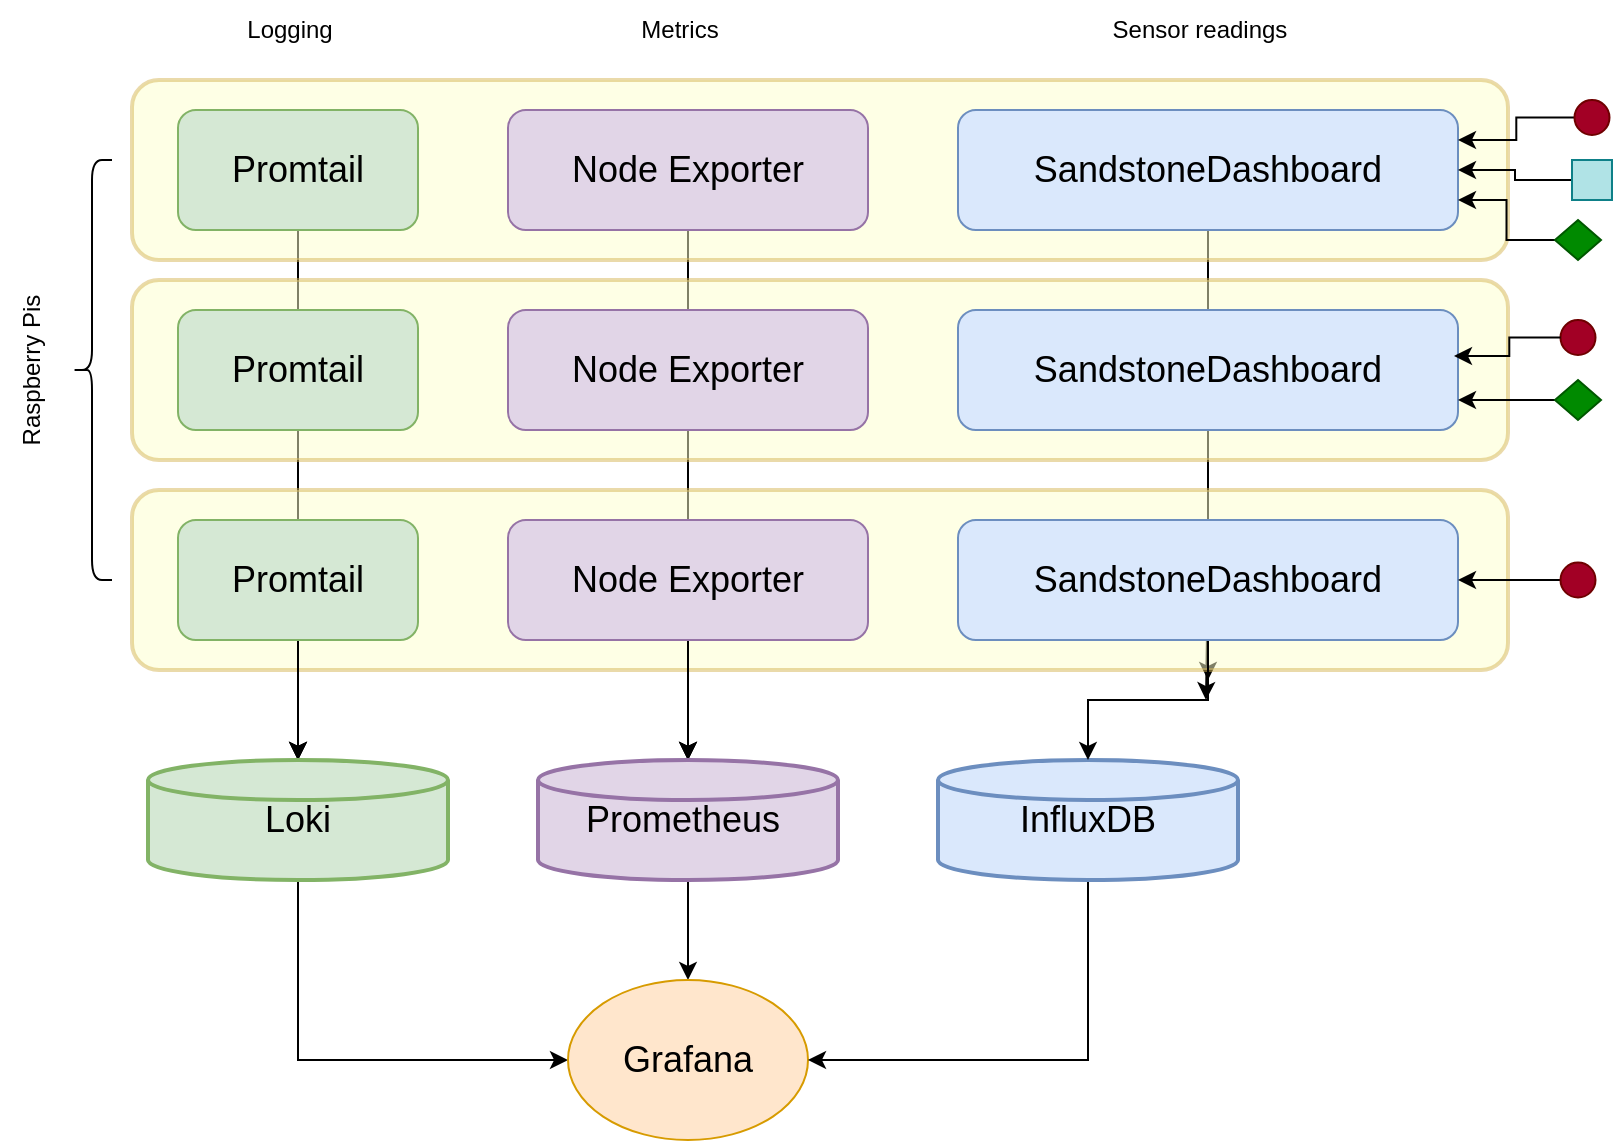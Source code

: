 <mxfile version="28.2.4">
  <diagram name="Page-1" id="yf4egsNU7Wt-wPh4UrxR">
    <mxGraphModel dx="1298" dy="872" grid="1" gridSize="10" guides="1" tooltips="1" connect="1" arrows="1" fold="1" page="1" pageScale="1" pageWidth="850" pageHeight="1100" math="0" shadow="0">
      <root>
        <mxCell id="0" />
        <mxCell id="1" parent="0" />
        <mxCell id="zQyselrina7Qtg77QxJP-37" style="edgeStyle=orthogonalEdgeStyle;rounded=0;orthogonalLoop=1;jettySize=auto;html=1;exitX=0.5;exitY=1;exitDx=0;exitDy=0;" edge="1" parent="1" source="zQyselrina7Qtg77QxJP-15">
          <mxGeometry relative="1" as="geometry">
            <mxPoint x="618" y="400" as="targetPoint" />
          </mxGeometry>
        </mxCell>
        <mxCell id="zQyselrina7Qtg77QxJP-36" style="edgeStyle=orthogonalEdgeStyle;rounded=0;orthogonalLoop=1;jettySize=auto;html=1;exitX=0.5;exitY=1;exitDx=0;exitDy=0;" edge="1" parent="1" source="zQyselrina7Qtg77QxJP-10">
          <mxGeometry relative="1" as="geometry">
            <mxPoint x="617" y="410" as="targetPoint" />
          </mxGeometry>
        </mxCell>
        <mxCell id="zQyselrina7Qtg77QxJP-28" style="edgeStyle=orthogonalEdgeStyle;rounded=0;orthogonalLoop=1;jettySize=auto;html=1;exitX=0.5;exitY=1;exitDx=0;exitDy=0;" edge="1" parent="1" source="zQyselrina7Qtg77QxJP-14">
          <mxGeometry relative="1" as="geometry">
            <mxPoint x="358" y="440" as="targetPoint" />
          </mxGeometry>
        </mxCell>
        <mxCell id="zQyselrina7Qtg77QxJP-27" style="edgeStyle=orthogonalEdgeStyle;rounded=0;orthogonalLoop=1;jettySize=auto;html=1;exitX=0.5;exitY=1;exitDx=0;exitDy=0;" edge="1" parent="1" source="zQyselrina7Qtg77QxJP-9">
          <mxGeometry relative="1" as="geometry">
            <mxPoint x="358" y="440" as="targetPoint" />
          </mxGeometry>
        </mxCell>
        <mxCell id="zQyselrina7Qtg77QxJP-23" style="edgeStyle=orthogonalEdgeStyle;rounded=0;orthogonalLoop=1;jettySize=auto;html=1;exitX=0.5;exitY=1;exitDx=0;exitDy=0;" edge="1" parent="1" source="zQyselrina7Qtg77QxJP-8">
          <mxGeometry relative="1" as="geometry">
            <mxPoint x="163" y="440" as="targetPoint" />
          </mxGeometry>
        </mxCell>
        <mxCell id="zQyselrina7Qtg77QxJP-24" style="edgeStyle=orthogonalEdgeStyle;rounded=0;orthogonalLoop=1;jettySize=auto;html=1;exitX=0.5;exitY=1;exitDx=0;exitDy=0;" edge="1" parent="1" source="zQyselrina7Qtg77QxJP-13">
          <mxGeometry relative="1" as="geometry">
            <mxPoint x="163" y="440" as="targetPoint" />
          </mxGeometry>
        </mxCell>
        <mxCell id="zQyselrina7Qtg77QxJP-3" value="" style="rounded=1;whiteSpace=wrap;html=1;strokeWidth=2;fillColor=#FDFFCC;strokeColor=#d6b656;opacity=50;" vertex="1" parent="1">
          <mxGeometry x="80" y="305" width="688" height="90" as="geometry" />
        </mxCell>
        <mxCell id="uudMKvlxQ56GgilSsbFp-9" value="" style="edgeStyle=orthogonalEdgeStyle;rounded=0;orthogonalLoop=1;jettySize=auto;html=1;" parent="1" source="uudMKvlxQ56GgilSsbFp-6" target="uudMKvlxQ56GgilSsbFp-7" edge="1">
          <mxGeometry relative="1" as="geometry" />
        </mxCell>
        <mxCell id="uudMKvlxQ56GgilSsbFp-6" value="&lt;font style=&quot;font-size: 18px;&quot;&gt;Promtail&lt;/font&gt;" style="rounded=1;whiteSpace=wrap;html=1;fillColor=#d5e8d4;strokeColor=#82b366;" parent="1" vertex="1">
          <mxGeometry x="103" y="320" width="120" height="60" as="geometry" />
        </mxCell>
        <mxCell id="uudMKvlxQ56GgilSsbFp-14" style="edgeStyle=orthogonalEdgeStyle;rounded=0;orthogonalLoop=1;jettySize=auto;html=1;entryX=0;entryY=0.5;entryDx=0;entryDy=0;" parent="1" source="uudMKvlxQ56GgilSsbFp-7" target="uudMKvlxQ56GgilSsbFp-12" edge="1">
          <mxGeometry relative="1" as="geometry">
            <Array as="points">
              <mxPoint x="163" y="590" />
            </Array>
          </mxGeometry>
        </mxCell>
        <mxCell id="uudMKvlxQ56GgilSsbFp-7" value="&lt;font style=&quot;font-size: 18px;&quot;&gt;Loki&lt;/font&gt;" style="strokeWidth=2;html=1;shape=mxgraph.flowchart.database;whiteSpace=wrap;fillColor=#d5e8d4;strokeColor=#82b366;" parent="1" vertex="1">
          <mxGeometry x="88" y="440" width="150" height="60" as="geometry" />
        </mxCell>
        <mxCell id="uudMKvlxQ56GgilSsbFp-11" value="" style="edgeStyle=orthogonalEdgeStyle;rounded=0;orthogonalLoop=1;jettySize=auto;html=1;" parent="1" source="uudMKvlxQ56GgilSsbFp-8" target="uudMKvlxQ56GgilSsbFp-10" edge="1">
          <mxGeometry relative="1" as="geometry" />
        </mxCell>
        <mxCell id="uudMKvlxQ56GgilSsbFp-8" value="&lt;font style=&quot;font-size: 18px;&quot;&gt;Node Exporter&lt;/font&gt;" style="rounded=1;whiteSpace=wrap;html=1;fillColor=#e1d5e7;strokeColor=#9673a6;" parent="1" vertex="1">
          <mxGeometry x="268" y="320" width="180" height="60" as="geometry" />
        </mxCell>
        <mxCell id="uudMKvlxQ56GgilSsbFp-13" value="" style="edgeStyle=orthogonalEdgeStyle;rounded=0;orthogonalLoop=1;jettySize=auto;html=1;" parent="1" source="uudMKvlxQ56GgilSsbFp-10" target="uudMKvlxQ56GgilSsbFp-12" edge="1">
          <mxGeometry relative="1" as="geometry" />
        </mxCell>
        <mxCell id="uudMKvlxQ56GgilSsbFp-10" value="&lt;font style=&quot;font-size: 18px;&quot;&gt;Prometheus&amp;nbsp;&lt;/font&gt;" style="strokeWidth=2;html=1;shape=mxgraph.flowchart.database;whiteSpace=wrap;fillColor=#e1d5e7;strokeColor=#9673a6;" parent="1" vertex="1">
          <mxGeometry x="283" y="440" width="150" height="60" as="geometry" />
        </mxCell>
        <mxCell id="uudMKvlxQ56GgilSsbFp-12" value="&lt;font style=&quot;font-size: 18px;&quot;&gt;Grafana&lt;/font&gt;" style="ellipse;whiteSpace=wrap;html=1;fillColor=#ffe6cc;strokeColor=#d79b00;" parent="1" vertex="1">
          <mxGeometry x="298" y="550" width="120" height="80" as="geometry" />
        </mxCell>
        <mxCell id="uudMKvlxQ56GgilSsbFp-16" style="edgeStyle=orthogonalEdgeStyle;rounded=0;orthogonalLoop=1;jettySize=auto;html=1;exitX=0.5;exitY=1;exitDx=0;exitDy=0;exitPerimeter=0;" parent="1" source="uudMKvlxQ56GgilSsbFp-15" target="uudMKvlxQ56GgilSsbFp-12" edge="1">
          <mxGeometry relative="1" as="geometry">
            <Array as="points">
              <mxPoint x="558" y="590" />
            </Array>
          </mxGeometry>
        </mxCell>
        <mxCell id="uudMKvlxQ56GgilSsbFp-15" value="&lt;font style=&quot;font-size: 18px;&quot;&gt;InfluxDB&lt;/font&gt;" style="strokeWidth=2;html=1;shape=mxgraph.flowchart.database;whiteSpace=wrap;fillColor=#dae8fc;strokeColor=#6c8ebf;" parent="1" vertex="1">
          <mxGeometry x="483" y="440" width="150" height="60" as="geometry" />
        </mxCell>
        <mxCell id="uudMKvlxQ56GgilSsbFp-20" value="" style="edgeStyle=orthogonalEdgeStyle;rounded=0;orthogonalLoop=1;jettySize=auto;html=1;" parent="1" source="uudMKvlxQ56GgilSsbFp-17" target="uudMKvlxQ56GgilSsbFp-15" edge="1">
          <mxGeometry relative="1" as="geometry">
            <Array as="points">
              <mxPoint x="618" y="410" />
              <mxPoint x="558" y="410" />
            </Array>
          </mxGeometry>
        </mxCell>
        <mxCell id="uudMKvlxQ56GgilSsbFp-17" value="&lt;font style=&quot;font-size: 18px;&quot;&gt;SandstoneDashboard&lt;/font&gt;" style="rounded=1;whiteSpace=wrap;html=1;fillColor=#dae8fc;strokeColor=#6c8ebf;" parent="1" vertex="1">
          <mxGeometry x="493" y="320" width="250" height="60" as="geometry" />
        </mxCell>
        <mxCell id="uudMKvlxQ56GgilSsbFp-22" value="&lt;font style=&quot;font-size: 12px;&quot;&gt;Logging&lt;/font&gt;" style="text;html=1;align=center;verticalAlign=middle;whiteSpace=wrap;rounded=0;" parent="1" vertex="1">
          <mxGeometry x="129" y="60" width="60" height="30" as="geometry" />
        </mxCell>
        <mxCell id="uudMKvlxQ56GgilSsbFp-23" value="&lt;font style=&quot;font-size: 12px;&quot;&gt;Metrics&lt;/font&gt;" style="text;html=1;align=center;verticalAlign=middle;whiteSpace=wrap;rounded=0;" parent="1" vertex="1">
          <mxGeometry x="324" y="60" width="60" height="30" as="geometry" />
        </mxCell>
        <mxCell id="uudMKvlxQ56GgilSsbFp-26" value="&lt;font style=&quot;font-size: 12px;&quot;&gt;Sensor readings&lt;/font&gt;" style="text;html=1;align=center;verticalAlign=middle;whiteSpace=wrap;rounded=0;" parent="1" vertex="1">
          <mxGeometry x="509" y="60" width="210" height="30" as="geometry" />
        </mxCell>
        <mxCell id="zQyselrina7Qtg77QxJP-7" value="" style="rounded=1;whiteSpace=wrap;html=1;strokeWidth=2;fillColor=#FDFFCC;strokeColor=#d6b656;opacity=50;" vertex="1" parent="1">
          <mxGeometry x="80" y="200" width="688" height="90" as="geometry" />
        </mxCell>
        <mxCell id="zQyselrina7Qtg77QxJP-8" value="&lt;font style=&quot;font-size: 18px;&quot;&gt;Promtail&lt;/font&gt;" style="rounded=1;whiteSpace=wrap;html=1;fillColor=#d5e8d4;strokeColor=#82b366;" vertex="1" parent="1">
          <mxGeometry x="103" y="215" width="120" height="60" as="geometry" />
        </mxCell>
        <mxCell id="zQyselrina7Qtg77QxJP-9" value="&lt;font style=&quot;font-size: 18px;&quot;&gt;Node Exporter&lt;/font&gt;" style="rounded=1;whiteSpace=wrap;html=1;fillColor=#e1d5e7;strokeColor=#9673a6;" vertex="1" parent="1">
          <mxGeometry x="268" y="215" width="180" height="60" as="geometry" />
        </mxCell>
        <mxCell id="zQyselrina7Qtg77QxJP-10" value="&lt;font style=&quot;font-size: 18px;&quot;&gt;SandstoneDashboard&lt;/font&gt;" style="rounded=1;whiteSpace=wrap;html=1;fillColor=#dae8fc;strokeColor=#6c8ebf;" vertex="1" parent="1">
          <mxGeometry x="493" y="215" width="250" height="60" as="geometry" />
        </mxCell>
        <mxCell id="zQyselrina7Qtg77QxJP-11" value="&lt;font style=&quot;font-size: 12px;&quot;&gt;Raspberry Pis&lt;/font&gt;" style="text;html=1;align=center;verticalAlign=middle;whiteSpace=wrap;rounded=0;rotation=270;" vertex="1" parent="1">
          <mxGeometry x="-20" y="230" width="100" height="30" as="geometry" />
        </mxCell>
        <mxCell id="zQyselrina7Qtg77QxJP-12" value="" style="rounded=1;whiteSpace=wrap;html=1;strokeWidth=2;fillColor=#FDFFCC;strokeColor=#d6b656;opacity=50;" vertex="1" parent="1">
          <mxGeometry x="80" y="100" width="688" height="90" as="geometry" />
        </mxCell>
        <mxCell id="zQyselrina7Qtg77QxJP-13" value="&lt;font style=&quot;font-size: 18px;&quot;&gt;Promtail&lt;/font&gt;" style="rounded=1;whiteSpace=wrap;html=1;fillColor=#d5e8d4;strokeColor=#82b366;" vertex="1" parent="1">
          <mxGeometry x="103" y="115" width="120" height="60" as="geometry" />
        </mxCell>
        <mxCell id="zQyselrina7Qtg77QxJP-14" value="&lt;font style=&quot;font-size: 18px;&quot;&gt;Node Exporter&lt;/font&gt;" style="rounded=1;whiteSpace=wrap;html=1;fillColor=#e1d5e7;strokeColor=#9673a6;" vertex="1" parent="1">
          <mxGeometry x="268" y="115" width="180" height="60" as="geometry" />
        </mxCell>
        <mxCell id="zQyselrina7Qtg77QxJP-15" value="&lt;font style=&quot;font-size: 18px;&quot;&gt;SandstoneDashboard&lt;/font&gt;" style="rounded=1;whiteSpace=wrap;html=1;fillColor=#dae8fc;strokeColor=#6c8ebf;" vertex="1" parent="1">
          <mxGeometry x="493" y="115" width="250" height="60" as="geometry" />
        </mxCell>
        <mxCell id="zQyselrina7Qtg77QxJP-22" value="" style="shape=curlyBracket;whiteSpace=wrap;html=1;rounded=1;labelPosition=left;verticalLabelPosition=middle;align=right;verticalAlign=middle;" vertex="1" parent="1">
          <mxGeometry x="50" y="140" width="20" height="210" as="geometry" />
        </mxCell>
        <mxCell id="zQyselrina7Qtg77QxJP-56" style="edgeStyle=orthogonalEdgeStyle;rounded=0;orthogonalLoop=1;jettySize=auto;html=1;exitX=0;exitY=0.5;exitDx=0;exitDy=0;entryX=1;entryY=0.25;entryDx=0;entryDy=0;" edge="1" parent="1" source="zQyselrina7Qtg77QxJP-42" target="zQyselrina7Qtg77QxJP-15">
          <mxGeometry relative="1" as="geometry" />
        </mxCell>
        <mxCell id="zQyselrina7Qtg77QxJP-42" value="" style="ellipse;whiteSpace=wrap;html=1;aspect=fixed;fillColor=#a20025;fontColor=#ffffff;strokeColor=#6F0000;" vertex="1" parent="1">
          <mxGeometry x="801.25" y="110" width="17.5" height="17.5" as="geometry" />
        </mxCell>
        <mxCell id="zQyselrina7Qtg77QxJP-57" style="edgeStyle=orthogonalEdgeStyle;rounded=0;orthogonalLoop=1;jettySize=auto;html=1;exitX=0;exitY=0.5;exitDx=0;exitDy=0;entryX=1;entryY=0.5;entryDx=0;entryDy=0;" edge="1" parent="1" source="zQyselrina7Qtg77QxJP-48" target="zQyselrina7Qtg77QxJP-15">
          <mxGeometry relative="1" as="geometry" />
        </mxCell>
        <mxCell id="zQyselrina7Qtg77QxJP-48" value="" style="whiteSpace=wrap;html=1;aspect=fixed;fillColor=#b0e3e6;strokeColor=#0e8088;" vertex="1" parent="1">
          <mxGeometry x="800" y="140" width="20" height="20" as="geometry" />
        </mxCell>
        <mxCell id="zQyselrina7Qtg77QxJP-58" style="edgeStyle=orthogonalEdgeStyle;rounded=0;orthogonalLoop=1;jettySize=auto;html=1;exitX=0;exitY=0.5;exitDx=0;exitDy=0;entryX=1;entryY=0.75;entryDx=0;entryDy=0;" edge="1" parent="1" source="zQyselrina7Qtg77QxJP-53" target="zQyselrina7Qtg77QxJP-15">
          <mxGeometry relative="1" as="geometry" />
        </mxCell>
        <mxCell id="zQyselrina7Qtg77QxJP-53" value="" style="rhombus;whiteSpace=wrap;html=1;fillColor=#008a00;fontColor=#ffffff;strokeColor=#005700;" vertex="1" parent="1">
          <mxGeometry x="791.5" y="170" width="23" height="20" as="geometry" />
        </mxCell>
        <mxCell id="zQyselrina7Qtg77QxJP-54" value="" style="ellipse;whiteSpace=wrap;html=1;aspect=fixed;fillColor=#a20025;fontColor=#ffffff;strokeColor=#6F0000;" vertex="1" parent="1">
          <mxGeometry x="794.25" y="220" width="17.5" height="17.5" as="geometry" />
        </mxCell>
        <mxCell id="zQyselrina7Qtg77QxJP-72" style="edgeStyle=orthogonalEdgeStyle;rounded=0;orthogonalLoop=1;jettySize=auto;html=1;exitX=0;exitY=0.5;exitDx=0;exitDy=0;entryX=1;entryY=0.5;entryDx=0;entryDy=0;" edge="1" parent="1" source="zQyselrina7Qtg77QxJP-55" target="uudMKvlxQ56GgilSsbFp-17">
          <mxGeometry relative="1" as="geometry" />
        </mxCell>
        <mxCell id="zQyselrina7Qtg77QxJP-55" value="" style="ellipse;whiteSpace=wrap;html=1;aspect=fixed;fillColor=#a20025;fontColor=#ffffff;strokeColor=#6F0000;" vertex="1" parent="1">
          <mxGeometry x="794.25" y="341.25" width="17.5" height="17.5" as="geometry" />
        </mxCell>
        <mxCell id="zQyselrina7Qtg77QxJP-62" style="edgeStyle=orthogonalEdgeStyle;rounded=0;orthogonalLoop=1;jettySize=auto;html=1;exitX=0;exitY=0.5;exitDx=0;exitDy=0;entryX=1;entryY=0.75;entryDx=0;entryDy=0;" edge="1" parent="1" source="zQyselrina7Qtg77QxJP-61" target="zQyselrina7Qtg77QxJP-10">
          <mxGeometry relative="1" as="geometry" />
        </mxCell>
        <mxCell id="zQyselrina7Qtg77QxJP-61" value="" style="rhombus;whiteSpace=wrap;html=1;fillColor=#008a00;fontColor=#ffffff;strokeColor=#005700;" vertex="1" parent="1">
          <mxGeometry x="791.5" y="250" width="23" height="20" as="geometry" />
        </mxCell>
        <mxCell id="zQyselrina7Qtg77QxJP-70" style="edgeStyle=orthogonalEdgeStyle;rounded=0;orthogonalLoop=1;jettySize=auto;html=1;exitX=0;exitY=0.5;exitDx=0;exitDy=0;entryX=0.992;entryY=0.383;entryDx=0;entryDy=0;entryPerimeter=0;" edge="1" parent="1" source="zQyselrina7Qtg77QxJP-54" target="zQyselrina7Qtg77QxJP-10">
          <mxGeometry relative="1" as="geometry" />
        </mxCell>
      </root>
    </mxGraphModel>
  </diagram>
</mxfile>

